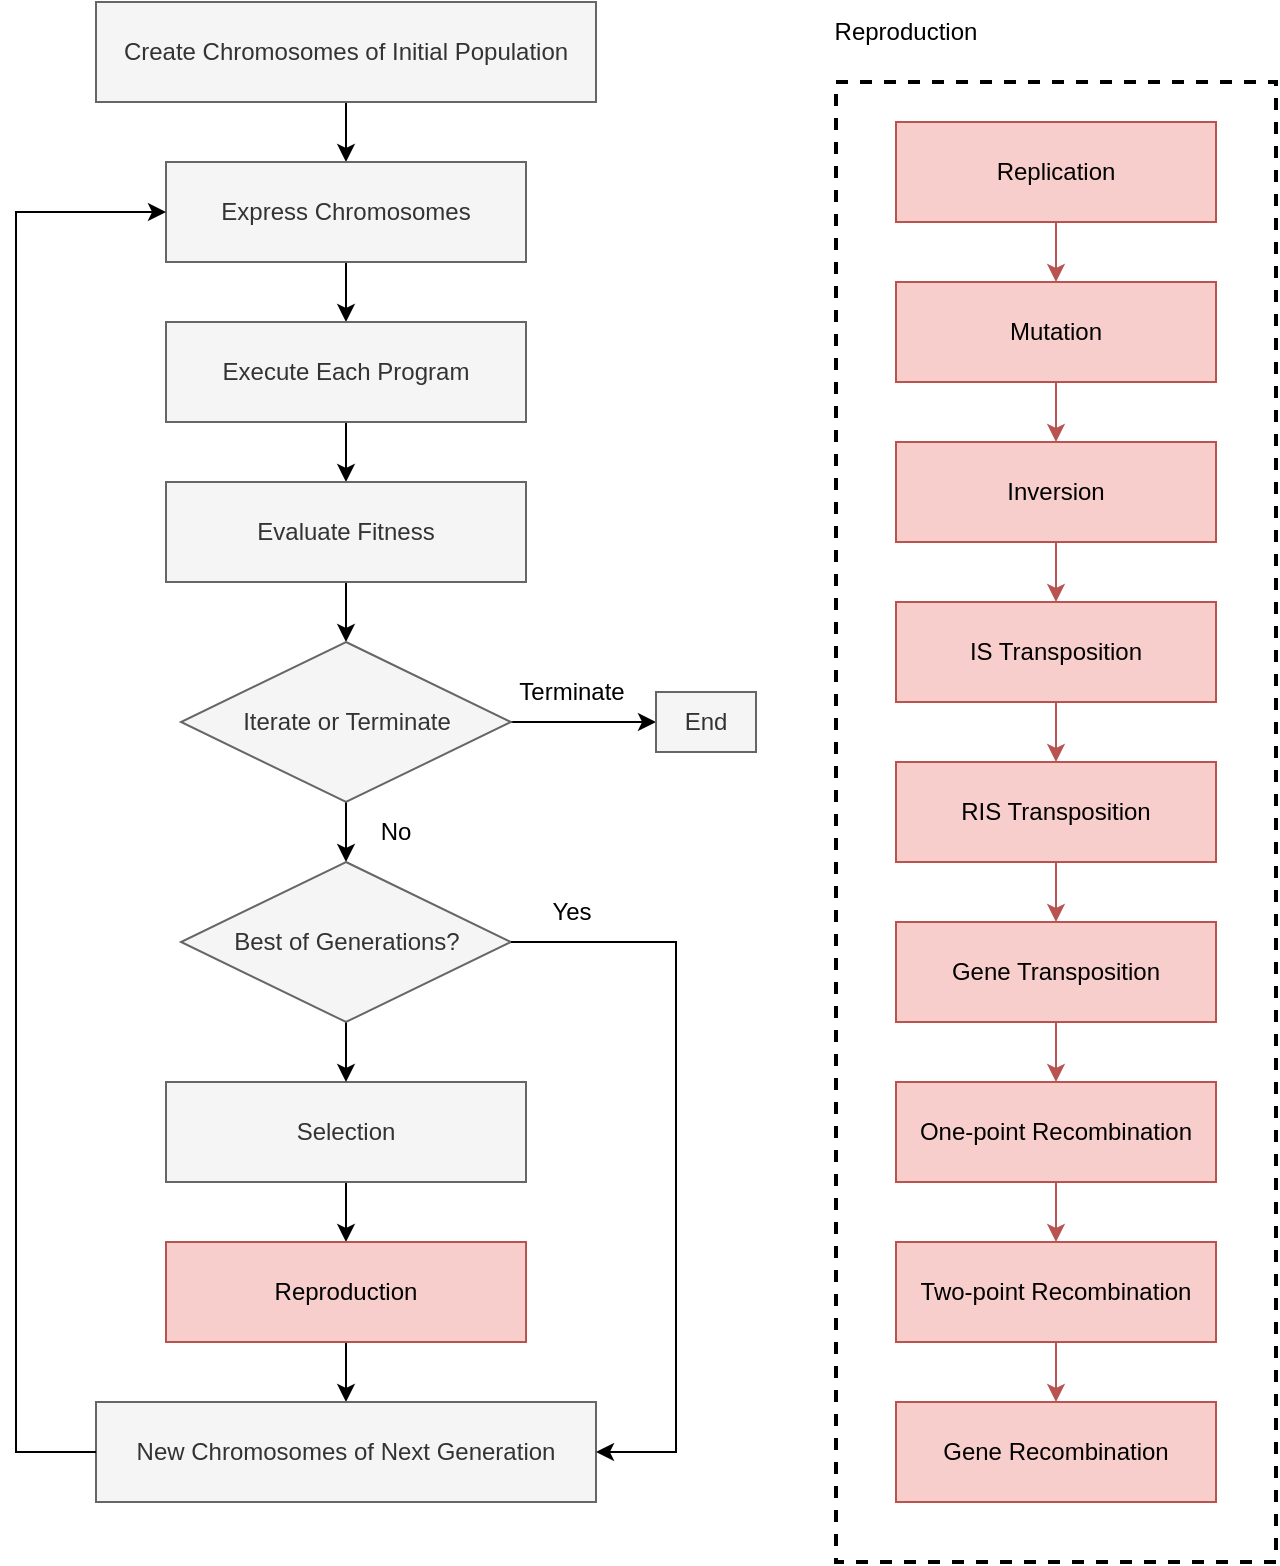 <mxfile version="26.0.4">
  <diagram name="Page-1" id="H6V8cgdp_SErhuXnmQAh">
    <mxGraphModel dx="1434" dy="759" grid="1" gridSize="10" guides="1" tooltips="1" connect="1" arrows="1" fold="1" page="1" pageScale="1" pageWidth="850" pageHeight="1100" math="0" shadow="0">
      <root>
        <mxCell id="0" />
        <mxCell id="1" parent="0" />
        <mxCell id="jzXRX2blPfw8sPH9YpDt-15" value="" style="edgeStyle=orthogonalEdgeStyle;rounded=0;orthogonalLoop=1;jettySize=auto;html=1;" edge="1" parent="1" source="jzXRX2blPfw8sPH9YpDt-1" target="jzXRX2blPfw8sPH9YpDt-2">
          <mxGeometry relative="1" as="geometry" />
        </mxCell>
        <mxCell id="jzXRX2blPfw8sPH9YpDt-1" value="Create Chromosomes of Initial Population" style="rounded=0;whiteSpace=wrap;html=1;fillColor=#f5f5f5;fontColor=#333333;strokeColor=#666666;" vertex="1" parent="1">
          <mxGeometry x="340" y="180" width="250" height="50" as="geometry" />
        </mxCell>
        <mxCell id="jzXRX2blPfw8sPH9YpDt-16" value="" style="edgeStyle=orthogonalEdgeStyle;rounded=0;orthogonalLoop=1;jettySize=auto;html=1;" edge="1" parent="1" source="jzXRX2blPfw8sPH9YpDt-2" target="jzXRX2blPfw8sPH9YpDt-3">
          <mxGeometry relative="1" as="geometry" />
        </mxCell>
        <mxCell id="jzXRX2blPfw8sPH9YpDt-2" value="Express Chromosomes" style="rounded=0;whiteSpace=wrap;html=1;fillColor=#f5f5f5;fontColor=#333333;strokeColor=#666666;" vertex="1" parent="1">
          <mxGeometry x="375" y="260" width="180" height="50" as="geometry" />
        </mxCell>
        <mxCell id="jzXRX2blPfw8sPH9YpDt-17" value="" style="edgeStyle=orthogonalEdgeStyle;rounded=0;orthogonalLoop=1;jettySize=auto;html=1;" edge="1" parent="1" source="jzXRX2blPfw8sPH9YpDt-3" target="jzXRX2blPfw8sPH9YpDt-4">
          <mxGeometry relative="1" as="geometry" />
        </mxCell>
        <mxCell id="jzXRX2blPfw8sPH9YpDt-3" value="Execute Each Program" style="rounded=0;whiteSpace=wrap;html=1;fillColor=#f5f5f5;fontColor=#333333;strokeColor=#666666;" vertex="1" parent="1">
          <mxGeometry x="375" y="340" width="180" height="50" as="geometry" />
        </mxCell>
        <mxCell id="jzXRX2blPfw8sPH9YpDt-18" value="" style="edgeStyle=orthogonalEdgeStyle;rounded=0;orthogonalLoop=1;jettySize=auto;html=1;" edge="1" parent="1" source="jzXRX2blPfw8sPH9YpDt-4" target="jzXRX2blPfw8sPH9YpDt-6">
          <mxGeometry relative="1" as="geometry" />
        </mxCell>
        <mxCell id="jzXRX2blPfw8sPH9YpDt-4" value="Evaluate Fitness" style="rounded=0;whiteSpace=wrap;html=1;fillColor=#f5f5f5;fontColor=#333333;strokeColor=#666666;" vertex="1" parent="1">
          <mxGeometry x="375" y="420" width="180" height="50" as="geometry" />
        </mxCell>
        <mxCell id="jzXRX2blPfw8sPH9YpDt-22" value="" style="edgeStyle=orthogonalEdgeStyle;rounded=0;orthogonalLoop=1;jettySize=auto;html=1;" edge="1" parent="1" source="jzXRX2blPfw8sPH9YpDt-5" target="jzXRX2blPfw8sPH9YpDt-12">
          <mxGeometry relative="1" as="geometry" />
        </mxCell>
        <mxCell id="jzXRX2blPfw8sPH9YpDt-5" value="Selection" style="rounded=0;whiteSpace=wrap;html=1;fillColor=#f5f5f5;fontColor=#333333;strokeColor=#666666;" vertex="1" parent="1">
          <mxGeometry x="375" y="720" width="180" height="50" as="geometry" />
        </mxCell>
        <mxCell id="jzXRX2blPfw8sPH9YpDt-19" value="" style="edgeStyle=orthogonalEdgeStyle;rounded=0;orthogonalLoop=1;jettySize=auto;html=1;" edge="1" parent="1" source="jzXRX2blPfw8sPH9YpDt-6" target="jzXRX2blPfw8sPH9YpDt-7">
          <mxGeometry relative="1" as="geometry" />
        </mxCell>
        <mxCell id="jzXRX2blPfw8sPH9YpDt-27" value="" style="edgeStyle=orthogonalEdgeStyle;rounded=0;orthogonalLoop=1;jettySize=auto;html=1;" edge="1" parent="1" source="jzXRX2blPfw8sPH9YpDt-6" target="jzXRX2blPfw8sPH9YpDt-26">
          <mxGeometry relative="1" as="geometry" />
        </mxCell>
        <mxCell id="jzXRX2blPfw8sPH9YpDt-6" value="Iterate or Terminate" style="rhombus;whiteSpace=wrap;html=1;fillColor=#f5f5f5;strokeColor=#666666;fontColor=#333333;" vertex="1" parent="1">
          <mxGeometry x="382.5" y="500" width="165" height="80" as="geometry" />
        </mxCell>
        <mxCell id="jzXRX2blPfw8sPH9YpDt-20" value="" style="edgeStyle=orthogonalEdgeStyle;rounded=0;orthogonalLoop=1;jettySize=auto;html=1;" edge="1" parent="1" source="jzXRX2blPfw8sPH9YpDt-7" target="jzXRX2blPfw8sPH9YpDt-5">
          <mxGeometry relative="1" as="geometry" />
        </mxCell>
        <mxCell id="jzXRX2blPfw8sPH9YpDt-7" value="Best of Generations?" style="rhombus;whiteSpace=wrap;html=1;fillColor=#f5f5f5;strokeColor=#666666;fontColor=#333333;" vertex="1" parent="1">
          <mxGeometry x="382.5" y="610" width="165" height="80" as="geometry" />
        </mxCell>
        <mxCell id="jzXRX2blPfw8sPH9YpDt-23" value="" style="edgeStyle=orthogonalEdgeStyle;rounded=0;orthogonalLoop=1;jettySize=auto;html=1;" edge="1" parent="1" source="jzXRX2blPfw8sPH9YpDt-12" target="jzXRX2blPfw8sPH9YpDt-14">
          <mxGeometry relative="1" as="geometry" />
        </mxCell>
        <mxCell id="jzXRX2blPfw8sPH9YpDt-12" value="Reproduction" style="rounded=0;whiteSpace=wrap;html=1;fillColor=#f8cecc;strokeColor=#b85450;" vertex="1" parent="1">
          <mxGeometry x="375" y="800" width="180" height="50" as="geometry" />
        </mxCell>
        <mxCell id="jzXRX2blPfw8sPH9YpDt-14" value="New Chromosomes of Next Generation" style="rounded=0;whiteSpace=wrap;html=1;fillColor=#f5f5f5;fontColor=#333333;strokeColor=#666666;" vertex="1" parent="1">
          <mxGeometry x="340" y="880" width="250" height="50" as="geometry" />
        </mxCell>
        <mxCell id="jzXRX2blPfw8sPH9YpDt-24" value="" style="endArrow=classic;html=1;rounded=0;exitX=0;exitY=0.5;exitDx=0;exitDy=0;entryX=0;entryY=0.5;entryDx=0;entryDy=0;" edge="1" parent="1" source="jzXRX2blPfw8sPH9YpDt-14" target="jzXRX2blPfw8sPH9YpDt-2">
          <mxGeometry width="50" height="50" relative="1" as="geometry">
            <mxPoint x="290" y="810" as="sourcePoint" />
            <mxPoint x="300" y="420" as="targetPoint" />
            <Array as="points">
              <mxPoint x="300" y="905" />
              <mxPoint x="300" y="285" />
            </Array>
          </mxGeometry>
        </mxCell>
        <mxCell id="jzXRX2blPfw8sPH9YpDt-25" value="" style="endArrow=classic;html=1;rounded=0;exitX=1;exitY=0.5;exitDx=0;exitDy=0;entryX=1;entryY=0.5;entryDx=0;entryDy=0;" edge="1" parent="1" source="jzXRX2blPfw8sPH9YpDt-7" target="jzXRX2blPfw8sPH9YpDt-14">
          <mxGeometry width="50" height="50" relative="1" as="geometry">
            <mxPoint x="610" y="670" as="sourcePoint" />
            <mxPoint x="660" y="620" as="targetPoint" />
            <Array as="points">
              <mxPoint x="630" y="650" />
              <mxPoint x="630" y="905" />
            </Array>
          </mxGeometry>
        </mxCell>
        <mxCell id="jzXRX2blPfw8sPH9YpDt-26" value="End" style="rounded=0;whiteSpace=wrap;html=1;fillColor=#f5f5f5;fontColor=#333333;strokeColor=#666666;" vertex="1" parent="1">
          <mxGeometry x="620" y="525" width="50" height="30" as="geometry" />
        </mxCell>
        <mxCell id="jzXRX2blPfw8sPH9YpDt-29" value="Terminate" style="text;html=1;align=center;verticalAlign=middle;whiteSpace=wrap;rounded=0;" vertex="1" parent="1">
          <mxGeometry x="538.75" y="510" width="77.5" height="30" as="geometry" />
        </mxCell>
        <mxCell id="jzXRX2blPfw8sPH9YpDt-30" value="Yes" style="text;html=1;align=center;verticalAlign=middle;whiteSpace=wrap;rounded=0;" vertex="1" parent="1">
          <mxGeometry x="547.5" y="620" width="60" height="30" as="geometry" />
        </mxCell>
        <mxCell id="jzXRX2blPfw8sPH9YpDt-31" value="No" style="text;html=1;align=center;verticalAlign=middle;whiteSpace=wrap;rounded=0;" vertex="1" parent="1">
          <mxGeometry x="460" y="580" width="60" height="30" as="geometry" />
        </mxCell>
        <mxCell id="jzXRX2blPfw8sPH9YpDt-49" value="" style="edgeStyle=orthogonalEdgeStyle;rounded=0;orthogonalLoop=1;jettySize=auto;html=1;fillColor=#f8cecc;strokeColor=#b85450;" edge="1" parent="1" source="jzXRX2blPfw8sPH9YpDt-33" target="jzXRX2blPfw8sPH9YpDt-35">
          <mxGeometry relative="1" as="geometry" />
        </mxCell>
        <mxCell id="jzXRX2blPfw8sPH9YpDt-33" value="Two-point Recombination" style="rounded=0;whiteSpace=wrap;html=1;fillColor=#f8cecc;strokeColor=#b85450;" vertex="1" parent="1">
          <mxGeometry x="740" y="800" width="160" height="50" as="geometry" />
        </mxCell>
        <mxCell id="jzXRX2blPfw8sPH9YpDt-48" value="" style="edgeStyle=orthogonalEdgeStyle;rounded=0;orthogonalLoop=1;jettySize=auto;html=1;entryX=0.5;entryY=0;entryDx=0;entryDy=0;fillColor=#f8cecc;strokeColor=#b85450;" edge="1" parent="1" source="jzXRX2blPfw8sPH9YpDt-34" target="jzXRX2blPfw8sPH9YpDt-33">
          <mxGeometry relative="1" as="geometry" />
        </mxCell>
        <mxCell id="jzXRX2blPfw8sPH9YpDt-34" value="One-point Recombination" style="rounded=0;whiteSpace=wrap;html=1;fillColor=#f8cecc;strokeColor=#b85450;" vertex="1" parent="1">
          <mxGeometry x="740" y="720" width="160" height="50" as="geometry" />
        </mxCell>
        <mxCell id="jzXRX2blPfw8sPH9YpDt-35" value="Gene Recombination" style="rounded=0;whiteSpace=wrap;html=1;fillColor=#f8cecc;strokeColor=#b85450;" vertex="1" parent="1">
          <mxGeometry x="740" y="880" width="160" height="50" as="geometry" />
        </mxCell>
        <mxCell id="jzXRX2blPfw8sPH9YpDt-47" value="" style="edgeStyle=orthogonalEdgeStyle;rounded=0;orthogonalLoop=1;jettySize=auto;html=1;fillColor=#f8cecc;strokeColor=#b85450;" edge="1" parent="1" source="jzXRX2blPfw8sPH9YpDt-36" target="jzXRX2blPfw8sPH9YpDt-34">
          <mxGeometry relative="1" as="geometry" />
        </mxCell>
        <mxCell id="jzXRX2blPfw8sPH9YpDt-36" value="Gene Transposition" style="rounded=0;whiteSpace=wrap;html=1;fillColor=#f8cecc;strokeColor=#b85450;" vertex="1" parent="1">
          <mxGeometry x="740" y="640" width="160" height="50" as="geometry" />
        </mxCell>
        <mxCell id="jzXRX2blPfw8sPH9YpDt-46" value="" style="edgeStyle=orthogonalEdgeStyle;rounded=0;orthogonalLoop=1;jettySize=auto;html=1;fillColor=#f8cecc;strokeColor=#b85450;" edge="1" parent="1" source="jzXRX2blPfw8sPH9YpDt-37" target="jzXRX2blPfw8sPH9YpDt-36">
          <mxGeometry relative="1" as="geometry" />
        </mxCell>
        <mxCell id="jzXRX2blPfw8sPH9YpDt-37" value="RIS Transposition" style="rounded=0;whiteSpace=wrap;html=1;fillColor=#f8cecc;strokeColor=#b85450;" vertex="1" parent="1">
          <mxGeometry x="740" y="560" width="160" height="50" as="geometry" />
        </mxCell>
        <mxCell id="jzXRX2blPfw8sPH9YpDt-45" value="" style="edgeStyle=orthogonalEdgeStyle;rounded=0;orthogonalLoop=1;jettySize=auto;html=1;fillColor=#f8cecc;strokeColor=#b85450;" edge="1" parent="1" source="jzXRX2blPfw8sPH9YpDt-38" target="jzXRX2blPfw8sPH9YpDt-37">
          <mxGeometry relative="1" as="geometry" />
        </mxCell>
        <mxCell id="jzXRX2blPfw8sPH9YpDt-38" value="IS Transposition" style="rounded=0;whiteSpace=wrap;html=1;fillColor=#f8cecc;strokeColor=#b85450;" vertex="1" parent="1">
          <mxGeometry x="740" y="480" width="160" height="50" as="geometry" />
        </mxCell>
        <mxCell id="jzXRX2blPfw8sPH9YpDt-44" value="" style="edgeStyle=orthogonalEdgeStyle;rounded=0;orthogonalLoop=1;jettySize=auto;html=1;fillColor=#f8cecc;strokeColor=#b85450;" edge="1" parent="1" source="jzXRX2blPfw8sPH9YpDt-39" target="jzXRX2blPfw8sPH9YpDt-38">
          <mxGeometry relative="1" as="geometry" />
        </mxCell>
        <mxCell id="jzXRX2blPfw8sPH9YpDt-39" value="Inversion" style="rounded=0;whiteSpace=wrap;html=1;fillColor=#f8cecc;strokeColor=#b85450;" vertex="1" parent="1">
          <mxGeometry x="740" y="400" width="160" height="50" as="geometry" />
        </mxCell>
        <mxCell id="jzXRX2blPfw8sPH9YpDt-43" value="" style="edgeStyle=orthogonalEdgeStyle;rounded=0;orthogonalLoop=1;jettySize=auto;html=1;fillColor=#f8cecc;strokeColor=#b85450;" edge="1" parent="1" source="jzXRX2blPfw8sPH9YpDt-40" target="jzXRX2blPfw8sPH9YpDt-39">
          <mxGeometry relative="1" as="geometry" />
        </mxCell>
        <mxCell id="jzXRX2blPfw8sPH9YpDt-40" value="Mutation" style="rounded=0;whiteSpace=wrap;html=1;fillColor=#f8cecc;strokeColor=#b85450;" vertex="1" parent="1">
          <mxGeometry x="740" y="320" width="160" height="50" as="geometry" />
        </mxCell>
        <mxCell id="jzXRX2blPfw8sPH9YpDt-42" value="" style="edgeStyle=orthogonalEdgeStyle;rounded=0;orthogonalLoop=1;jettySize=auto;html=1;fillColor=#f8cecc;strokeColor=#b85450;" edge="1" parent="1" source="jzXRX2blPfw8sPH9YpDt-41" target="jzXRX2blPfw8sPH9YpDt-40">
          <mxGeometry relative="1" as="geometry" />
        </mxCell>
        <mxCell id="jzXRX2blPfw8sPH9YpDt-41" value="Replication" style="rounded=0;whiteSpace=wrap;html=1;fillColor=#f8cecc;strokeColor=#b85450;" vertex="1" parent="1">
          <mxGeometry x="740" y="240" width="160" height="50" as="geometry" />
        </mxCell>
        <mxCell id="jzXRX2blPfw8sPH9YpDt-50" value="" style="rounded=0;whiteSpace=wrap;html=1;fillColor=none;dashed=1;strokeWidth=2;" vertex="1" parent="1">
          <mxGeometry x="710" y="220" width="220" height="740" as="geometry" />
        </mxCell>
        <mxCell id="jzXRX2blPfw8sPH9YpDt-51" value="Reproduction" style="text;html=1;align=center;verticalAlign=middle;whiteSpace=wrap;rounded=0;" vertex="1" parent="1">
          <mxGeometry x="700" y="180" width="90" height="30" as="geometry" />
        </mxCell>
      </root>
    </mxGraphModel>
  </diagram>
</mxfile>
